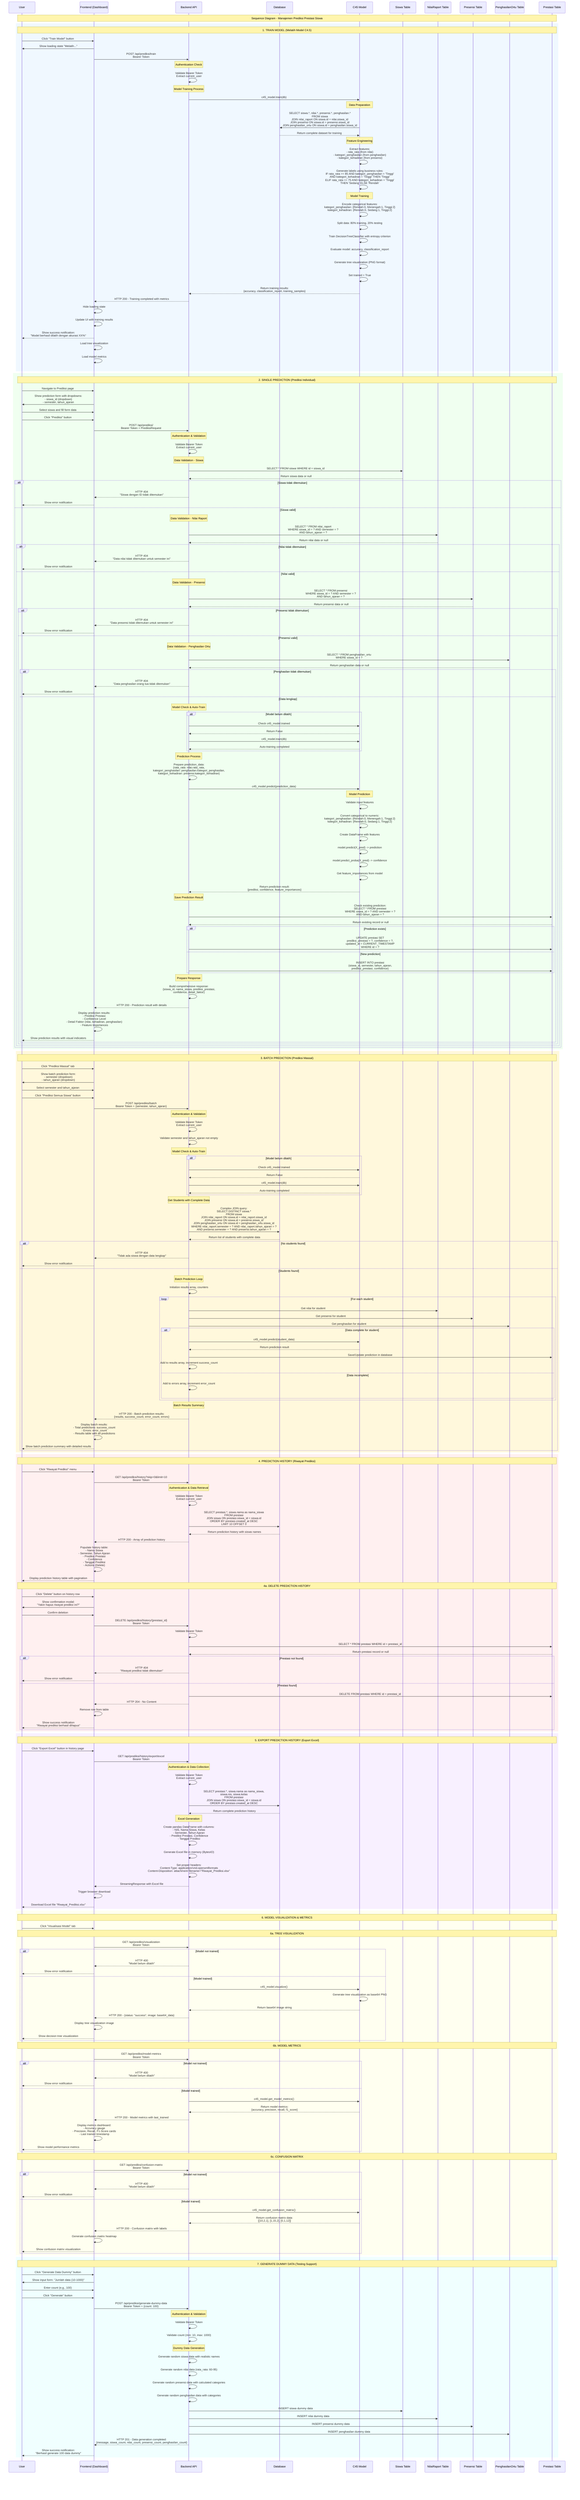 sequenceDiagram
    participant U as User
    participant F as Frontend (Dashboard)
    participant A as Backend API
    participant D as Database
    participant M as C45 Model
    participant S as Siswa Table
    participant N as NilaiRaport Table
    participant P as Presensi Table
    participant PO as PenghasilanOrtu Table
    participant PR as Prestasi Table

    Note over U,PR: Sequence Diagram - Manajemen Prediksi Prestasi Siswa

    %% Train Model
    rect rgb(240, 248, 255)
        Note over U,PR: 1. TRAIN MODEL (Melatih Model C4.5)
        
        U->>F: Click "Train Model" button
        F->>U: Show loading state "Melatih..."
        
        F->>A: POST /api/prediksi/train<br/>Bearer Token
        
        Note over A: Authentication Check
        A->>A: Validate Bearer Token<br/>Extract current_user
        
        Note over A: Model Training Process
        A->>M: c45_model.train(db)
        
        Note over M: Data Preparation
        M->>D: SELECT siswa.*, nilai.*, presensi.*, penghasilan.*<br/>FROM siswa<br/>JOIN nilai_raport ON siswa.id = nilai.siswa_id<br/>JOIN presensi ON siswa.id = presensi.siswa_id<br/>JOIN penghasilan_ortu ON siswa.id = penghasilan.siswa_id
        D-->>M: Return complete dataset for training
        
        Note over M: Feature Engineering
        M->>M: Extract features:<br/>- rata_rata (from nilai)<br/>- kategori_penghasilan (from penghasilan)<br/>- kategori_kehadiran (from presensi)
        M->>M: Generate labels using business rules:<br/>IF rata_rata >= 85 AND kategori_penghasilan = 'Tinggi'<br/>AND kategori_kehadiran = 'Tinggi' THEN 'Tinggi'<br/>ELIF rata_rata >= 75 AND kategori_kehadiran = 'Tinggi'<br/>THEN 'Sedang' ELSE 'Rendah'
        
        Note over M: Model Training
        M->>M: Encode categorical features:<br/>kategori_penghasilan: {Rendah:0, Menengah:1, Tinggi:2}<br/>kategori_kehadiran: {Rendah:0, Sedang:1, Tinggi:2}
        M->>M: Split data: 80% training, 20% testing
        M->>M: Train DecisionTreeClassifier with entropy criterion
        M->>M: Evaluate model: accuracy, classification_report
        M->>M: Generate tree visualization (PNG format)
        M->>M: Set trained = True
        
        M-->>A: Return training results:<br/>{accuracy, classification_report, training_samples}
        
        A-->>F: HTTP 200 - Training completed with metrics
        F->>F: Hide loading state
        F->>F: Update UI with training results
        F-->>U: Show success notification:<br/>"Model berhasil dilatih dengan akurasi XX%"
        F->>F: Load tree visualization
        F->>F: Load model metrics
    end

    rect rgb(240, 255, 240)
        Note over U,PR: 2. SINGLE PREDICTION (Prediksi Individual)
        
        U->>F: Navigate to Prediksi page
        F->>U: Show prediction form with dropdowns:<br/>- siswa_id (dropdown)<br/>- semester, tahun_ajaran
        
        U->>F: Select siswa and fill form data
        U->>F: Click "Prediksi" button
        
        F->>A: POST /api/prediksi/<br/>Bearer Token + PrediksiRequest
        
        Note over A: Authentication & Validation
        A->>A: Validate Bearer Token<br/>Extract current_user
        
        Note over A: Data Validation - Siswa
        A->>S: SELECT * FROM siswa WHERE id = siswa_id
        S-->>A: Return siswa data or null
        
        alt Siswa tidak ditemukan
            A-->>F: HTTP 404<br/>"Siswa dengan ID tidak ditemukan"
            F-->>U: Show error notification
        else Siswa valid
            Note over A: Data Validation - Nilai Raport
            A->>N: SELECT * FROM nilai_raport<br/>WHERE siswa_id = ? AND semester = ?<br/>AND tahun_ajaran = ?
            N-->>A: Return nilai data or null
            
            alt Nilai tidak ditemukan
                A-->>F: HTTP 404<br/>"Data nilai tidak ditemukan untuk semester ini"
                F-->>U: Show error notification
            else Nilai valid
                Note over A: Data Validation - Presensi
                A->>P: SELECT * FROM presensi<br/>WHERE siswa_id = ? AND semester = ?<br/>AND tahun_ajaran = ?
                P-->>A: Return presensi data or null
                
                alt Presensi tidak ditemukan
                    A-->>F: HTTP 404<br/>"Data presensi tidak ditemukan untuk semester ini"
                    F-->>U: Show error notification
                else Presensi valid
                    Note over A: Data Validation - Penghasilan Ortu
                    A->>PO: SELECT * FROM penghasilan_ortu<br/>WHERE siswa_id = ?
                    PO-->>A: Return penghasilan data or null
                    
                    alt Penghasilan tidak ditemukan
                        A-->>F: HTTP 404<br/>"Data penghasilan orang tua tidak ditemukan"
                        F-->>U: Show error notification
                    else Data lengkap
                        Note over A: Model Check & Auto-Train
                        alt Model belum dilatih
                            A->>M: Check c45_model.trained
                            M-->>A: Return False
                            A->>M: c45_model.train(db)
                            M-->>A: Auto-training completed
                        end
                        
                        Note over A: Prediction Process
                        A->>A: Prepare prediction_data:<br/>{rata_rata: nilai.rata_rata,<br/>kategori_penghasilan: penghasilan.kategori_penghasilan,<br/>kategori_kehadiran: presensi.kategori_kehadiran}
                        
                        A->>M: c45_model.predict(prediction_data)
                        
                        Note over M: Model Prediction
                        M->>M: Validate input features
                        M->>M: Convert categorical to numeric:<br/>kategori_penghasilan: {Rendah:0, Menengah:1, Tinggi:2}<br/>kategori_kehadiran: {Rendah:0, Sedang:1, Tinggi:2}
                        M->>M: Create DataFrame with features
                        M->>M: model.predict(X_pred) -> prediction
                        M->>M: model.predict_proba(X_pred) -> confidence
                        M->>M: Get feature_importances from model
                        
                        M-->>A: Return prediction result:<br/>{prediksi, confidence, feature_importances}
                        
                        Note over A: Save Prediction Result
                        A->>PR: Check existing prediction:<br/>SELECT * FROM prestasi<br/>WHERE siswa_id = ? AND semester = ?<br/>AND tahun_ajaran = ?
                        PR-->>A: Return existing record or null
                        
                        alt Prediction exists
                            A->>PR: UPDATE prestasi SET<br/>prediksi_prestasi = ?, confidence = ?,<br/>updated_at = CURRENT_TIMESTAMP<br/>WHERE id = ?
                        else New prediction
                            A->>PR: INSERT INTO prestasi<br/>(siswa_id, semester, tahun_ajaran,<br/>prediksi_prestasi, confidence)
                        end
                        
                        Note over A: Prepare Response
                        A->>A: Build comprehensive response:<br/>{siswa_id, nama_siswa, prediksi_prestasi,<br/>confidence, detail_faktor}
                        
                        A-->>F: HTTP 200 - Prediction result with details
                        F->>F: Display prediction results:<br/>- Prediksi Prestasi<br/>- Confidence Level<br/>- Detail Faktor (nilai, kehadiran, penghasilan)<br/>- Feature Importances
                        F-->>U: Show prediction results with visual indicators
                    end
                end
            end
        end
    end

    rect rgb(255, 248, 220)
        Note over U,PR: 3. BATCH PREDICTION (Prediksi Massal)
        
        U->>F: Click "Prediksi Massal" tab
        F->>U: Show batch prediction form:<br/>- semester (dropdown)<br/>- tahun_ajaran (dropdown)
        
        U->>F: Select semester and tahun_ajaran
        U->>F: Click "Prediksi Semua Siswa" button
        
        F->>A: POST /api/prediksi/batch<br/>Bearer Token + {semester, tahun_ajaran}
        
        Note over A: Authentication & Validation
        A->>A: Validate Bearer Token<br/>Extract current_user
        A->>A: Validate semester and tahun_ajaran not empty
        
        Note over A: Model Check & Auto-Train
        alt Model belum dilatih
            A->>M: Check c45_model.trained
            M-->>A: Return False
            A->>M: c45_model.train(db)
            M-->>A: Auto-training completed
        end
        
        Note over A: Get Students with Complete Data
        A->>D: Complex JOIN query:<br/>SELECT DISTINCT siswa.*<br/>FROM siswa<br/>JOIN nilai_raport ON siswa.id = nilai_raport.siswa_id<br/>JOIN presensi ON siswa.id = presensi.siswa_id<br/>JOIN penghasilan_ortu ON siswa.id = penghasilan_ortu.siswa_id<br/>WHERE nilai_raport.semester = ? AND nilai_raport.tahun_ajaran = ?<br/>AND presensi.semester = ? AND presensi.tahun_ajaran = ?
        
        D-->>A: Return list of students with complete data
        
        alt No students found
            A-->>F: HTTP 404<br/>"Tidak ada siswa dengan data lengkap"
            F-->>U: Show error notification
        else Students found
            Note over A: Batch Prediction Loop
            A->>A: Initialize results array, counters
            
            loop For each student
                A->>N: Get nilai for student
                A->>P: Get presensi for student
                A->>PO: Get penghasilan for student
                
                alt Data complete for student
                    A->>M: c45_model.predict(student_data)
                    M-->>A: Return prediction result
                    
                    A->>PR: Save/Update prediction in database
                    A->>A: Add to results array, increment success_count
                else Data incomplete
                    A->>A: Add to errors array, increment error_count
                end
            end
            
            Note over A: Batch Results Summary
            A-->>F: HTTP 200 - Batch prediction results:<br/>{results, success_count, error_count, errors}
            
            F->>F: Display batch results:<br/>- Total predictions: success_count<br/>- Errors: error_count<br/>- Results table with all predictions
            F-->>U: Show batch prediction summary with detailed results
        end
    end

    rect rgb(255, 240, 240)
        Note over U,PR: 4. PREDICTION HISTORY (Riwayat Prediksi)
        
        U->>F: Click "Riwayat Prediksi" menu
        F->>A: GET /api/prediksi/history?skip=0&limit=10<br/>Bearer Token
        
        Note over A: Authentication & Data Retrieval
        A->>A: Validate Bearer Token<br/>Extract current_user
        
        A->>D: SELECT prestasi.*, siswa.nama as nama_siswa<br/>FROM prestasi<br/>JOIN siswa ON prestasi.siswa_id = siswa.id<br/>ORDER BY prestasi.created_at DESC<br/>LIMIT 10 OFFSET 0
        
        D-->>A: Return prediction history with siswa names
        
        A-->>F: HTTP 200 - Array of prediction history
        F->>F: Populate history table:<br/>- Nama Siswa<br/>- Semester, Tahun Ajaran<br/>- Prediksi Prestasi<br/>- Confidence<br/>- Tanggal Prediksi<br/>- Actions (Delete)
        
        F-->>U: Display prediction history table with pagination
        
        Note over U,PR: 4a. DELETE PREDICTION HISTORY
        U->>F: Click "Delete" button on history row
        F->>U: Show confirmation modal:<br/>"Yakin hapus riwayat prediksi ini?"
        
        U->>F: Confirm deletion
        F->>A: DELETE /api/prediksi/history/{prestasi_id}<br/>Bearer Token
        
        A->>A: Validate Bearer Token
        A->>PR: SELECT * FROM prestasi WHERE id = prestasi_id
        PR-->>A: Return prestasi record or null
        
        alt Prestasi not found
            A-->>F: HTTP 404<br/>"Riwayat prediksi tidak ditemukan"
            F-->>U: Show error notification
        else Prestasi found
            A->>PR: DELETE FROM prestasi WHERE id = prestasi_id
            A-->>F: HTTP 204 - No Content
            F->>F: Remove row from table
            F-->>U: Show success notification<br/>"Riwayat prediksi berhasil dihapus"
        end
    end

    rect rgb(248, 240, 255)
        Note over U,PR: 5. EXPORT PREDICTION HISTORY (Export Excel)
        
        U->>F: Click "Export Excel" button in history page
        F->>A: GET /api/prediksi/history/export/excel<br/>Bearer Token
        
        Note over A: Authentication & Data Collection
        A->>A: Validate Bearer Token<br/>Extract current_user
        
        A->>D: SELECT prestasi.*, siswa.nama as nama_siswa,<br/>siswa.nis, siswa.kelas<br/>FROM prestasi<br/>JOIN siswa ON prestasi.siswa_id = siswa.id<br/>ORDER BY prestasi.created_at DESC
        
        D-->>A: Return complete prediction history
        
        Note over A: Excel Generation
        A->>A: Create pandas DataFrame with columns:<br/>- NIS, Nama Siswa, Kelas<br/>- Semester, Tahun Ajaran<br/>- Prediksi Prestasi, Confidence<br/>- Tanggal Prediksi
        A->>A: Generate Excel file in memory (BytesIO)
        A->>A: Set proper headers:<br/>Content-Type: application/vnd.openxmlformats<br/>Content-Disposition: attachment filename="Riwayat_Prediksi.xlsx"
        
        A-->>F: StreamingResponse with Excel file
        F->>F: Trigger browser download
        F-->>U: Download Excel file "Riwayat_Prediksi.xlsx"
    end

    rect rgb(255, 255, 240)
        Note over U,PR: 6. MODEL VISUALIZATION & METRICS
        
        U->>F: Click "Visualisasi Model" tab
        
        Note over U,PR: 6a. TREE VISUALIZATION
        F->>A: GET /api/prediksi/visualization<br/>Bearer Token
        
        alt Model not trained
            A-->>F: HTTP 400<br/>"Model belum dilatih"
            F-->>U: Show error notification
        else Model trained
            A->>M: c45_model.visualize()
            M->>M: Generate tree visualization as base64 PNG
            M-->>A: Return base64 image string
            
            A-->>F: HTTP 200 - {status: "success", image: base64_data}
            F->>F: Display tree visualization image
            F-->>U: Show decision tree visualization
        end
        
        Note over U,PR: 6b. MODEL METRICS
        F->>A: GET /api/prediksi/model-metrics<br/>Bearer Token
        
        alt Model not trained
            A-->>F: HTTP 400<br/>"Model belum dilatih"
            F-->>U: Show error notification
        else Model trained
            A->>M: c45_model.get_model_metrics()
            M-->>A: Return model metrics:<br/>{accuracy, precision, recall, f1_score}
            
            A-->>F: HTTP 200 - Model metrics with last_trained
            F->>F: Display metrics dashboard:<br/>- Accuracy gauge<br/>- Precision, Recall, F1-Score cards<br/>- Last trained timestamp
            F-->>U: Show model performance metrics
        end
        
        Note over U,PR: 6c. CONFUSION MATRIX
        F->>A: GET /api/prediksi/confusion-matrix<br/>Bearer Token
        
        alt Model not trained
            A-->>F: HTTP 400<br/>"Model belum dilatih"
            F-->>U: Show error notification
        else Model trained
            A->>M: c45_model.get_confusion_matrix()
            M-->>A: Return confusion matrix data:<br/>[[10,2,1], [1,15,2], [0,1,12]]
            
            A-->>F: HTTP 200 - Confusion matrix with labels
            F->>F: Generate confusion matrix heatmap
            F-->>U: Show confusion matrix visualization
        end
    end

    rect rgb(240, 255, 255)
        Note over U,PR: 7. GENERATE DUMMY DATA (Testing Support)
        
        U->>F: Click "Generate Data Dummy" button
        F->>U: Show input form: "Jumlah data (10-1000)"
        
        U->>F: Enter count (e.g., 100)
        U->>F: Click "Generate" button
        
        F->>A: POST /api/prediksi/generate-dummy-data<br/>Bearer Token + {count: 100}
        
        Note over A: Authentication & Validation
        A->>A: Validate Bearer Token
        A->>A: Validate count (min: 10, max: 1000)
        
        Note over A: Dummy Data Generation
        A->>A: Generate random siswa data with realistic names
        A->>A: Generate random nilai data (rata_rata: 60-95)
        A->>A: Generate random presensi data with calculated categories
        A->>A: Generate random penghasilan data with categories
        
        A->>S: INSERT siswa dummy data
        A->>N: INSERT nilai dummy data
        A->>P: INSERT presensi dummy data
        A->>PO: INSERT penghasilan dummy data
        
        A-->>F: HTTP 201 - Data generation completed:<br/>{message, siswa_count, nilai_count, presensi_count, penghasilan_count}
        
        F-->>U: Show success notification:<br/>"Berhasil generate 100 data dummy"
    end